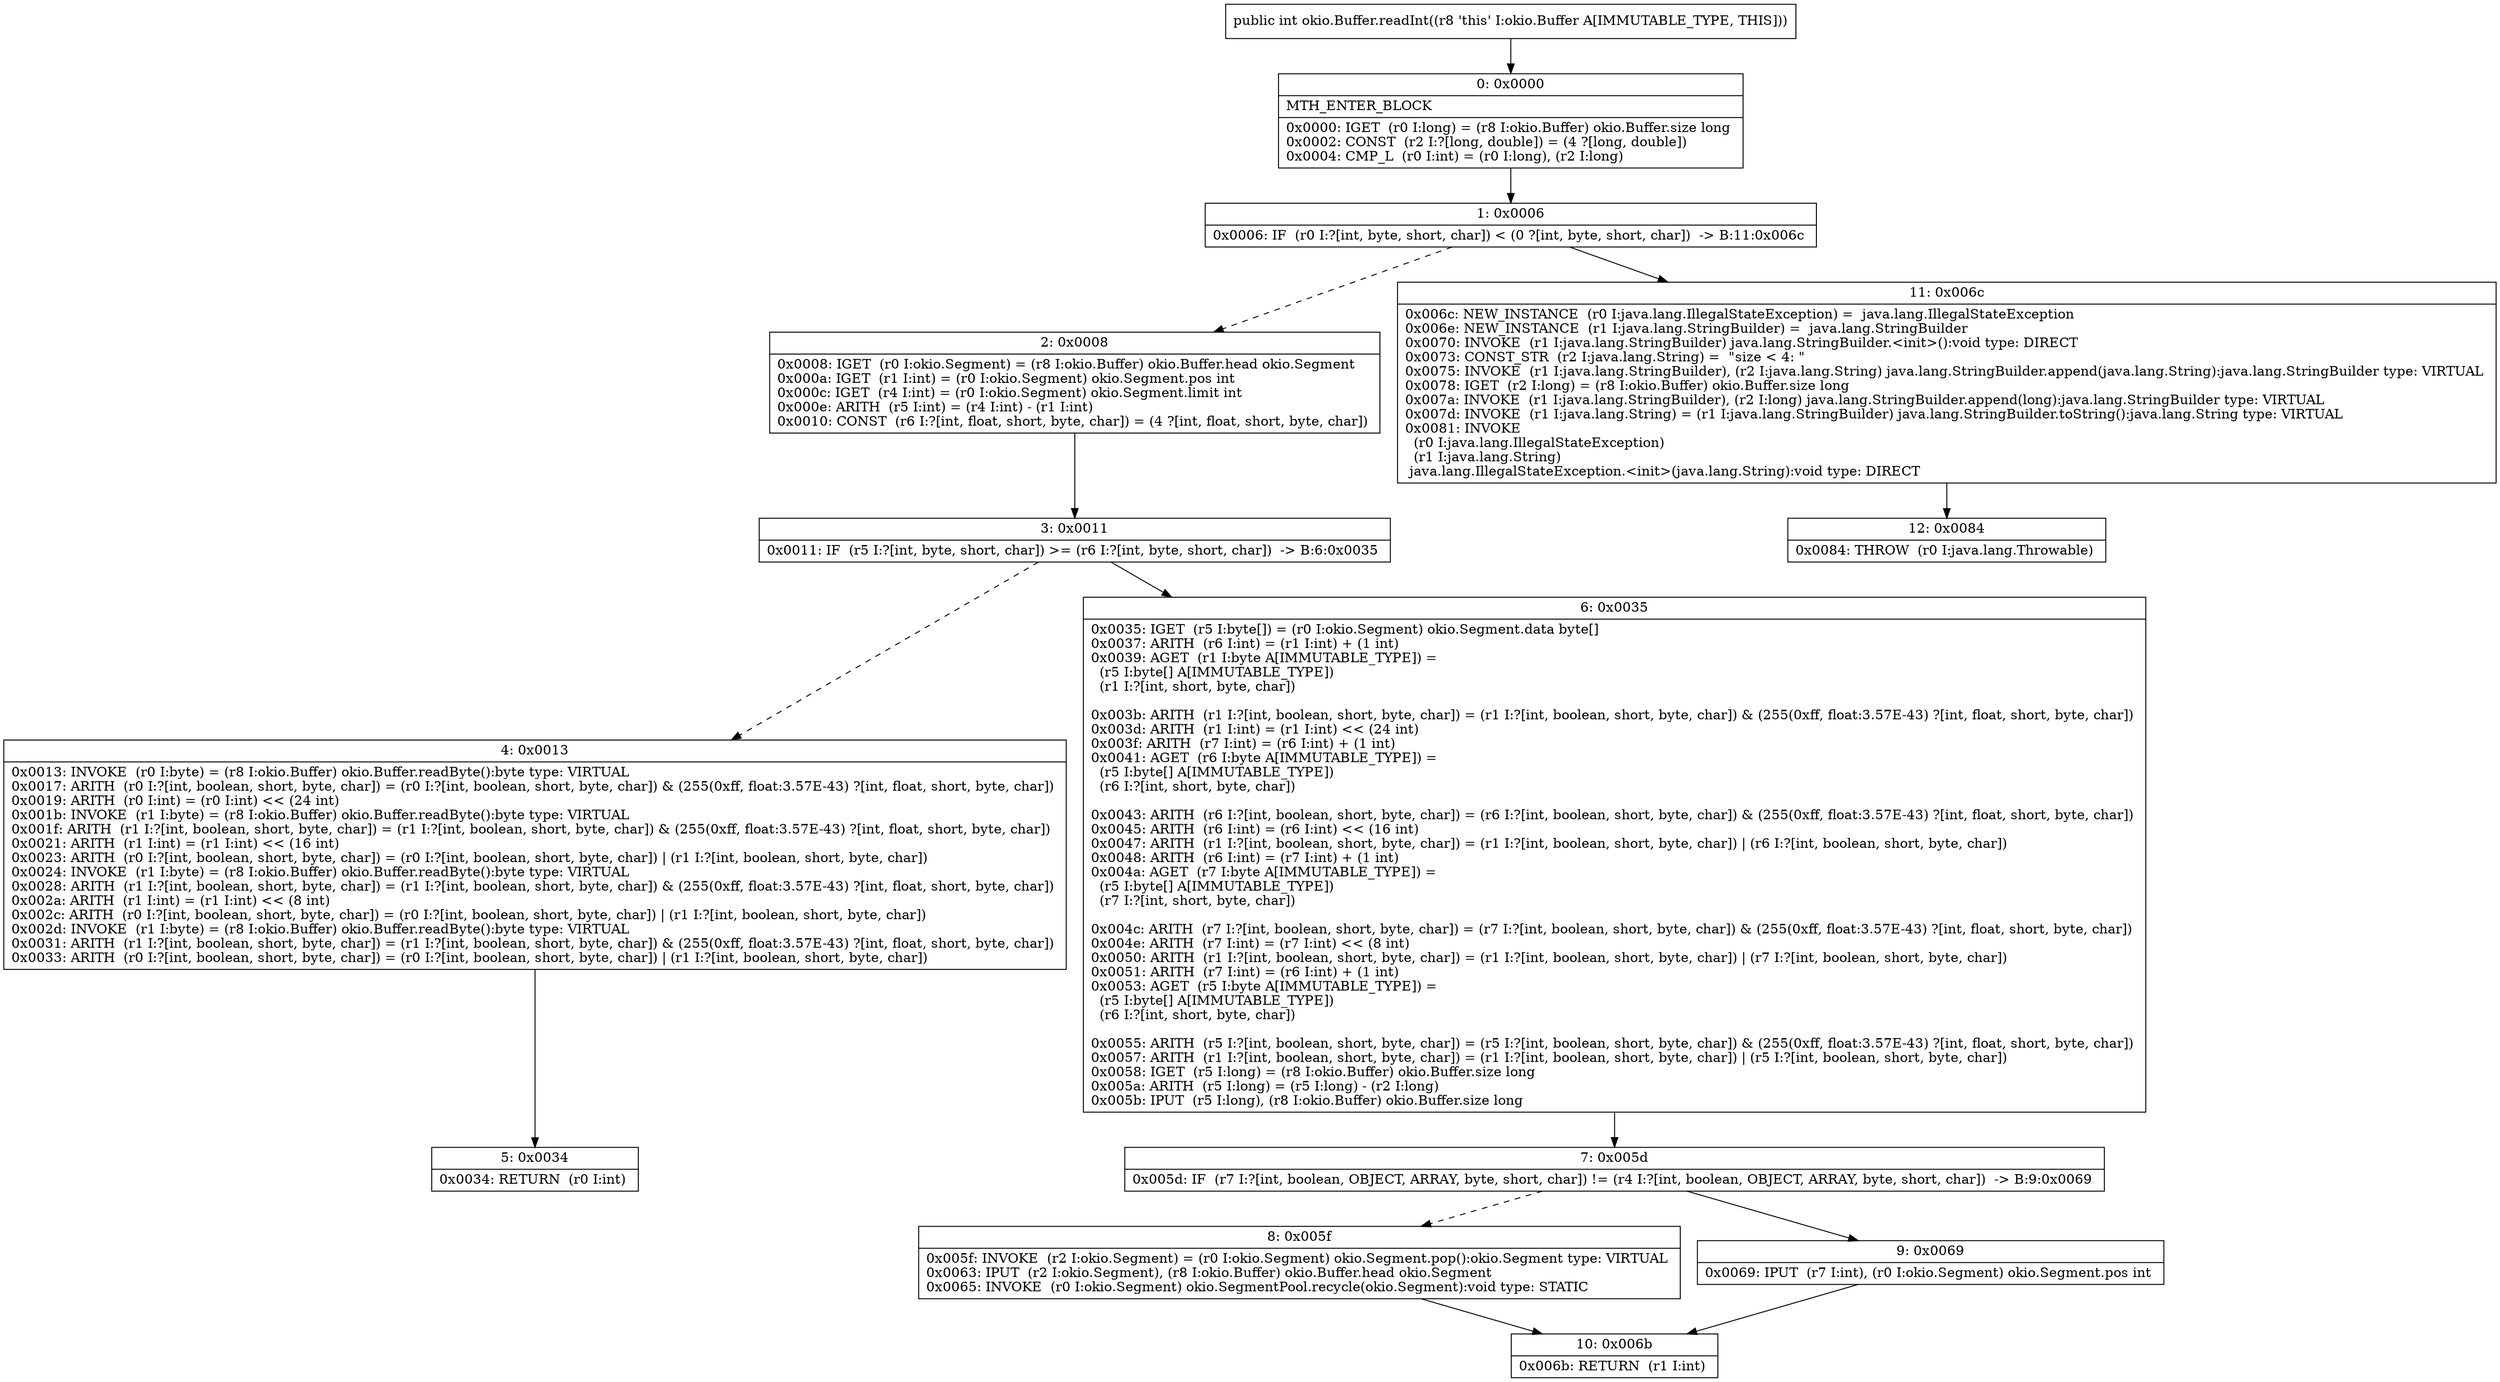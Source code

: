 digraph "CFG forokio.Buffer.readInt()I" {
Node_0 [shape=record,label="{0\:\ 0x0000|MTH_ENTER_BLOCK\l|0x0000: IGET  (r0 I:long) = (r8 I:okio.Buffer) okio.Buffer.size long \l0x0002: CONST  (r2 I:?[long, double]) = (4 ?[long, double]) \l0x0004: CMP_L  (r0 I:int) = (r0 I:long), (r2 I:long) \l}"];
Node_1 [shape=record,label="{1\:\ 0x0006|0x0006: IF  (r0 I:?[int, byte, short, char]) \< (0 ?[int, byte, short, char])  \-\> B:11:0x006c \l}"];
Node_2 [shape=record,label="{2\:\ 0x0008|0x0008: IGET  (r0 I:okio.Segment) = (r8 I:okio.Buffer) okio.Buffer.head okio.Segment \l0x000a: IGET  (r1 I:int) = (r0 I:okio.Segment) okio.Segment.pos int \l0x000c: IGET  (r4 I:int) = (r0 I:okio.Segment) okio.Segment.limit int \l0x000e: ARITH  (r5 I:int) = (r4 I:int) \- (r1 I:int) \l0x0010: CONST  (r6 I:?[int, float, short, byte, char]) = (4 ?[int, float, short, byte, char]) \l}"];
Node_3 [shape=record,label="{3\:\ 0x0011|0x0011: IF  (r5 I:?[int, byte, short, char]) \>= (r6 I:?[int, byte, short, char])  \-\> B:6:0x0035 \l}"];
Node_4 [shape=record,label="{4\:\ 0x0013|0x0013: INVOKE  (r0 I:byte) = (r8 I:okio.Buffer) okio.Buffer.readByte():byte type: VIRTUAL \l0x0017: ARITH  (r0 I:?[int, boolean, short, byte, char]) = (r0 I:?[int, boolean, short, byte, char]) & (255(0xff, float:3.57E\-43) ?[int, float, short, byte, char]) \l0x0019: ARITH  (r0 I:int) = (r0 I:int) \<\< (24 int) \l0x001b: INVOKE  (r1 I:byte) = (r8 I:okio.Buffer) okio.Buffer.readByte():byte type: VIRTUAL \l0x001f: ARITH  (r1 I:?[int, boolean, short, byte, char]) = (r1 I:?[int, boolean, short, byte, char]) & (255(0xff, float:3.57E\-43) ?[int, float, short, byte, char]) \l0x0021: ARITH  (r1 I:int) = (r1 I:int) \<\< (16 int) \l0x0023: ARITH  (r0 I:?[int, boolean, short, byte, char]) = (r0 I:?[int, boolean, short, byte, char]) \| (r1 I:?[int, boolean, short, byte, char]) \l0x0024: INVOKE  (r1 I:byte) = (r8 I:okio.Buffer) okio.Buffer.readByte():byte type: VIRTUAL \l0x0028: ARITH  (r1 I:?[int, boolean, short, byte, char]) = (r1 I:?[int, boolean, short, byte, char]) & (255(0xff, float:3.57E\-43) ?[int, float, short, byte, char]) \l0x002a: ARITH  (r1 I:int) = (r1 I:int) \<\< (8 int) \l0x002c: ARITH  (r0 I:?[int, boolean, short, byte, char]) = (r0 I:?[int, boolean, short, byte, char]) \| (r1 I:?[int, boolean, short, byte, char]) \l0x002d: INVOKE  (r1 I:byte) = (r8 I:okio.Buffer) okio.Buffer.readByte():byte type: VIRTUAL \l0x0031: ARITH  (r1 I:?[int, boolean, short, byte, char]) = (r1 I:?[int, boolean, short, byte, char]) & (255(0xff, float:3.57E\-43) ?[int, float, short, byte, char]) \l0x0033: ARITH  (r0 I:?[int, boolean, short, byte, char]) = (r0 I:?[int, boolean, short, byte, char]) \| (r1 I:?[int, boolean, short, byte, char]) \l}"];
Node_5 [shape=record,label="{5\:\ 0x0034|0x0034: RETURN  (r0 I:int) \l}"];
Node_6 [shape=record,label="{6\:\ 0x0035|0x0035: IGET  (r5 I:byte[]) = (r0 I:okio.Segment) okio.Segment.data byte[] \l0x0037: ARITH  (r6 I:int) = (r1 I:int) + (1 int) \l0x0039: AGET  (r1 I:byte A[IMMUTABLE_TYPE]) = \l  (r5 I:byte[] A[IMMUTABLE_TYPE])\l  (r1 I:?[int, short, byte, char])\l \l0x003b: ARITH  (r1 I:?[int, boolean, short, byte, char]) = (r1 I:?[int, boolean, short, byte, char]) & (255(0xff, float:3.57E\-43) ?[int, float, short, byte, char]) \l0x003d: ARITH  (r1 I:int) = (r1 I:int) \<\< (24 int) \l0x003f: ARITH  (r7 I:int) = (r6 I:int) + (1 int) \l0x0041: AGET  (r6 I:byte A[IMMUTABLE_TYPE]) = \l  (r5 I:byte[] A[IMMUTABLE_TYPE])\l  (r6 I:?[int, short, byte, char])\l \l0x0043: ARITH  (r6 I:?[int, boolean, short, byte, char]) = (r6 I:?[int, boolean, short, byte, char]) & (255(0xff, float:3.57E\-43) ?[int, float, short, byte, char]) \l0x0045: ARITH  (r6 I:int) = (r6 I:int) \<\< (16 int) \l0x0047: ARITH  (r1 I:?[int, boolean, short, byte, char]) = (r1 I:?[int, boolean, short, byte, char]) \| (r6 I:?[int, boolean, short, byte, char]) \l0x0048: ARITH  (r6 I:int) = (r7 I:int) + (1 int) \l0x004a: AGET  (r7 I:byte A[IMMUTABLE_TYPE]) = \l  (r5 I:byte[] A[IMMUTABLE_TYPE])\l  (r7 I:?[int, short, byte, char])\l \l0x004c: ARITH  (r7 I:?[int, boolean, short, byte, char]) = (r7 I:?[int, boolean, short, byte, char]) & (255(0xff, float:3.57E\-43) ?[int, float, short, byte, char]) \l0x004e: ARITH  (r7 I:int) = (r7 I:int) \<\< (8 int) \l0x0050: ARITH  (r1 I:?[int, boolean, short, byte, char]) = (r1 I:?[int, boolean, short, byte, char]) \| (r7 I:?[int, boolean, short, byte, char]) \l0x0051: ARITH  (r7 I:int) = (r6 I:int) + (1 int) \l0x0053: AGET  (r5 I:byte A[IMMUTABLE_TYPE]) = \l  (r5 I:byte[] A[IMMUTABLE_TYPE])\l  (r6 I:?[int, short, byte, char])\l \l0x0055: ARITH  (r5 I:?[int, boolean, short, byte, char]) = (r5 I:?[int, boolean, short, byte, char]) & (255(0xff, float:3.57E\-43) ?[int, float, short, byte, char]) \l0x0057: ARITH  (r1 I:?[int, boolean, short, byte, char]) = (r1 I:?[int, boolean, short, byte, char]) \| (r5 I:?[int, boolean, short, byte, char]) \l0x0058: IGET  (r5 I:long) = (r8 I:okio.Buffer) okio.Buffer.size long \l0x005a: ARITH  (r5 I:long) = (r5 I:long) \- (r2 I:long) \l0x005b: IPUT  (r5 I:long), (r8 I:okio.Buffer) okio.Buffer.size long \l}"];
Node_7 [shape=record,label="{7\:\ 0x005d|0x005d: IF  (r7 I:?[int, boolean, OBJECT, ARRAY, byte, short, char]) != (r4 I:?[int, boolean, OBJECT, ARRAY, byte, short, char])  \-\> B:9:0x0069 \l}"];
Node_8 [shape=record,label="{8\:\ 0x005f|0x005f: INVOKE  (r2 I:okio.Segment) = (r0 I:okio.Segment) okio.Segment.pop():okio.Segment type: VIRTUAL \l0x0063: IPUT  (r2 I:okio.Segment), (r8 I:okio.Buffer) okio.Buffer.head okio.Segment \l0x0065: INVOKE  (r0 I:okio.Segment) okio.SegmentPool.recycle(okio.Segment):void type: STATIC \l}"];
Node_9 [shape=record,label="{9\:\ 0x0069|0x0069: IPUT  (r7 I:int), (r0 I:okio.Segment) okio.Segment.pos int \l}"];
Node_10 [shape=record,label="{10\:\ 0x006b|0x006b: RETURN  (r1 I:int) \l}"];
Node_11 [shape=record,label="{11\:\ 0x006c|0x006c: NEW_INSTANCE  (r0 I:java.lang.IllegalStateException) =  java.lang.IllegalStateException \l0x006e: NEW_INSTANCE  (r1 I:java.lang.StringBuilder) =  java.lang.StringBuilder \l0x0070: INVOKE  (r1 I:java.lang.StringBuilder) java.lang.StringBuilder.\<init\>():void type: DIRECT \l0x0073: CONST_STR  (r2 I:java.lang.String) =  \"size \< 4: \" \l0x0075: INVOKE  (r1 I:java.lang.StringBuilder), (r2 I:java.lang.String) java.lang.StringBuilder.append(java.lang.String):java.lang.StringBuilder type: VIRTUAL \l0x0078: IGET  (r2 I:long) = (r8 I:okio.Buffer) okio.Buffer.size long \l0x007a: INVOKE  (r1 I:java.lang.StringBuilder), (r2 I:long) java.lang.StringBuilder.append(long):java.lang.StringBuilder type: VIRTUAL \l0x007d: INVOKE  (r1 I:java.lang.String) = (r1 I:java.lang.StringBuilder) java.lang.StringBuilder.toString():java.lang.String type: VIRTUAL \l0x0081: INVOKE  \l  (r0 I:java.lang.IllegalStateException)\l  (r1 I:java.lang.String)\l java.lang.IllegalStateException.\<init\>(java.lang.String):void type: DIRECT \l}"];
Node_12 [shape=record,label="{12\:\ 0x0084|0x0084: THROW  (r0 I:java.lang.Throwable) \l}"];
MethodNode[shape=record,label="{public int okio.Buffer.readInt((r8 'this' I:okio.Buffer A[IMMUTABLE_TYPE, THIS])) }"];
MethodNode -> Node_0;
Node_0 -> Node_1;
Node_1 -> Node_2[style=dashed];
Node_1 -> Node_11;
Node_2 -> Node_3;
Node_3 -> Node_4[style=dashed];
Node_3 -> Node_6;
Node_4 -> Node_5;
Node_6 -> Node_7;
Node_7 -> Node_8[style=dashed];
Node_7 -> Node_9;
Node_8 -> Node_10;
Node_9 -> Node_10;
Node_11 -> Node_12;
}

